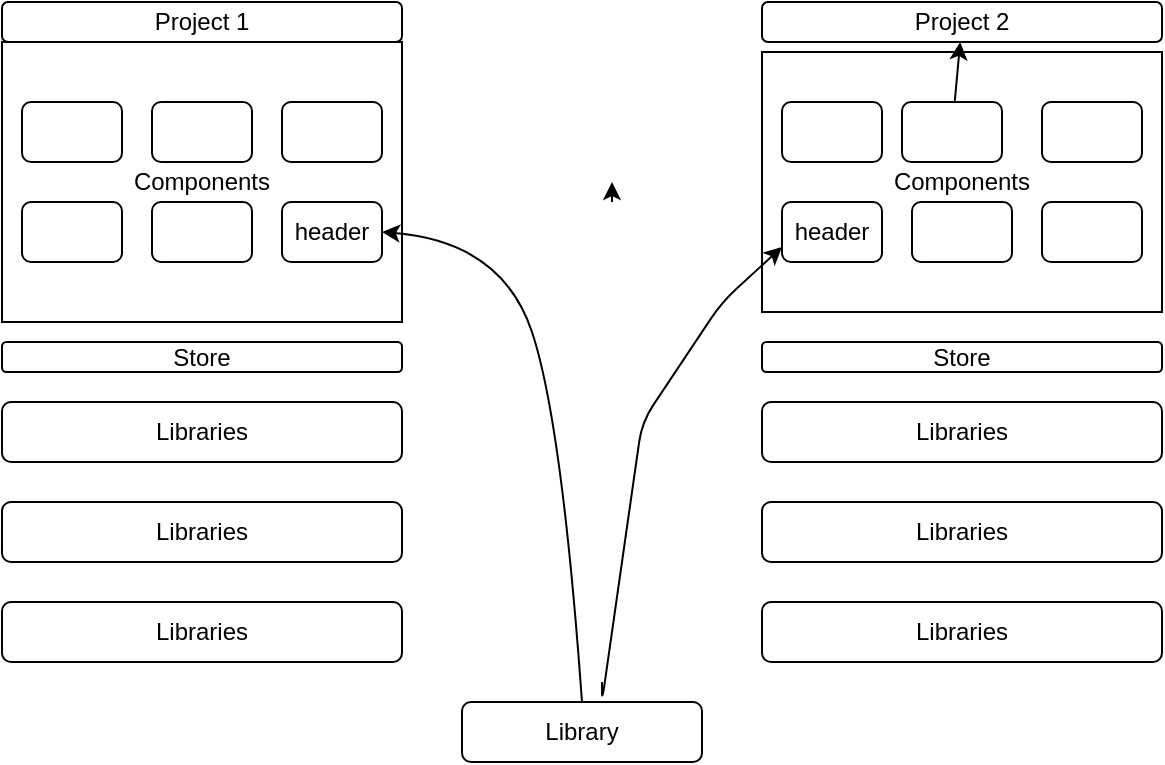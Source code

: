 <mxfile>
    <diagram id="zi-HmURzw8yN3dV_YUyJ" name="Page-1">
        <mxGraphModel dx="832" dy="467" grid="1" gridSize="10" guides="1" tooltips="1" connect="1" arrows="1" fold="1" page="1" pageScale="1" pageWidth="850" pageHeight="1100" math="0" shadow="0">
            <root>
                <mxCell id="0"/>
                <mxCell id="1" parent="0"/>
                <mxCell id="2" value="Components" style="rounded=0;whiteSpace=wrap;html=1;" parent="1" vertex="1">
                    <mxGeometry x="120" y="50" width="200" height="140" as="geometry"/>
                </mxCell>
                <mxCell id="3" value="Libraries" style="rounded=1;whiteSpace=wrap;html=1;" parent="1" vertex="1">
                    <mxGeometry x="120" y="230" width="200" height="30" as="geometry"/>
                </mxCell>
                <mxCell id="4" value="Libraries" style="rounded=1;whiteSpace=wrap;html=1;" parent="1" vertex="1">
                    <mxGeometry x="120" y="280" width="200" height="30" as="geometry"/>
                </mxCell>
                <mxCell id="5" value="Libraries" style="rounded=1;whiteSpace=wrap;html=1;" parent="1" vertex="1">
                    <mxGeometry x="120" y="330" width="200" height="30" as="geometry"/>
                </mxCell>
                <mxCell id="6" value="Components" style="rounded=0;whiteSpace=wrap;html=1;" parent="1" vertex="1">
                    <mxGeometry x="500" y="55" width="200" height="130" as="geometry"/>
                </mxCell>
                <mxCell id="10" value="Libraries" style="rounded=1;whiteSpace=wrap;html=1;" parent="1" vertex="1">
                    <mxGeometry x="500" y="230" width="200" height="30" as="geometry"/>
                </mxCell>
                <mxCell id="12" value="Libraries" style="rounded=1;whiteSpace=wrap;html=1;" parent="1" vertex="1">
                    <mxGeometry x="500" y="280" width="200" height="30" as="geometry"/>
                </mxCell>
                <mxCell id="13" value="Libraries" style="rounded=1;whiteSpace=wrap;html=1;" parent="1" vertex="1">
                    <mxGeometry x="500" y="330" width="200" height="30" as="geometry"/>
                </mxCell>
                <mxCell id="14" value="Library" style="rounded=1;whiteSpace=wrap;html=1;" parent="1" vertex="1">
                    <mxGeometry x="350" y="380" width="120" height="30" as="geometry"/>
                </mxCell>
                <mxCell id="16" value="" style="curved=1;endArrow=classic;html=1;exitX=0.5;exitY=0;exitDx=0;exitDy=0;entryX=1;entryY=0.5;entryDx=0;entryDy=0;" parent="1" source="14" target="21" edge="1">
                    <mxGeometry width="50" height="50" relative="1" as="geometry">
                        <mxPoint x="420" y="270" as="sourcePoint"/>
                        <mxPoint x="400" y="220" as="targetPoint"/>
                        <Array as="points">
                            <mxPoint x="400" y="240"/>
                            <mxPoint x="370" y="150"/>
                        </Array>
                    </mxGeometry>
                </mxCell>
                <mxCell id="20" value="" style="rounded=1;whiteSpace=wrap;html=1;" parent="1" vertex="1">
                    <mxGeometry x="130" y="80" width="50" height="30" as="geometry"/>
                </mxCell>
                <mxCell id="21" value="header" style="rounded=1;whiteSpace=wrap;html=1;" parent="1" vertex="1">
                    <mxGeometry x="260" y="130" width="50" height="30" as="geometry"/>
                </mxCell>
                <mxCell id="22" value="" style="rounded=1;whiteSpace=wrap;html=1;" parent="1" vertex="1">
                    <mxGeometry x="130" y="130" width="50" height="30" as="geometry"/>
                </mxCell>
                <mxCell id="23" value="" style="rounded=1;whiteSpace=wrap;html=1;" parent="1" vertex="1">
                    <mxGeometry x="195" y="130" width="50" height="30" as="geometry"/>
                </mxCell>
                <mxCell id="24" value="" style="rounded=1;whiteSpace=wrap;html=1;" parent="1" vertex="1">
                    <mxGeometry x="260" y="80" width="50" height="30" as="geometry"/>
                </mxCell>
                <mxCell id="25" value="" style="rounded=1;whiteSpace=wrap;html=1;" parent="1" vertex="1">
                    <mxGeometry x="195" y="80" width="50" height="30" as="geometry"/>
                </mxCell>
                <mxCell id="27" value="" style="rounded=1;whiteSpace=wrap;html=1;" parent="1" vertex="1">
                    <mxGeometry x="575" y="130" width="50" height="30" as="geometry"/>
                </mxCell>
                <mxCell id="45" value="" style="edgeStyle=none;html=1;" parent="1" source="28" target="39" edge="1">
                    <mxGeometry relative="1" as="geometry"/>
                </mxCell>
                <mxCell id="28" value="" style="rounded=1;whiteSpace=wrap;html=1;" parent="1" vertex="1">
                    <mxGeometry x="570" y="80" width="50" height="30" as="geometry"/>
                </mxCell>
                <mxCell id="29" value="" style="rounded=1;whiteSpace=wrap;html=1;" parent="1" vertex="1">
                    <mxGeometry x="640" y="130" width="50" height="30" as="geometry"/>
                </mxCell>
                <mxCell id="33" style="edgeStyle=none;html=1;entryX=0;entryY=0.75;entryDx=0;entryDy=0;" parent="1" target="30" edge="1">
                    <mxGeometry relative="1" as="geometry">
                        <mxPoint x="420" y="370" as="sourcePoint"/>
                        <Array as="points">
                            <mxPoint x="420" y="380"/>
                            <mxPoint x="440" y="240"/>
                            <mxPoint x="480" y="180"/>
                        </Array>
                    </mxGeometry>
                </mxCell>
                <mxCell id="30" value="header" style="rounded=1;whiteSpace=wrap;html=1;" parent="1" vertex="1">
                    <mxGeometry x="510" y="130" width="50" height="30" as="geometry"/>
                </mxCell>
                <mxCell id="31" value="" style="rounded=1;whiteSpace=wrap;html=1;" parent="1" vertex="1">
                    <mxGeometry x="510" y="80" width="50" height="30" as="geometry"/>
                </mxCell>
                <mxCell id="34" value="" style="rounded=1;whiteSpace=wrap;html=1;" parent="1" vertex="1">
                    <mxGeometry x="640" y="80" width="50" height="30" as="geometry"/>
                </mxCell>
                <mxCell id="38" value="Project 1" style="rounded=1;whiteSpace=wrap;html=1;" parent="1" vertex="1">
                    <mxGeometry x="120" y="30" width="200" height="20" as="geometry"/>
                </mxCell>
                <mxCell id="39" value="Project 2" style="rounded=1;whiteSpace=wrap;html=1;" parent="1" vertex="1">
                    <mxGeometry x="500" y="30" width="200" height="20" as="geometry"/>
                </mxCell>
                <mxCell id="40" value="Store" style="rounded=1;whiteSpace=wrap;html=1;" parent="1" vertex="1">
                    <mxGeometry x="120" y="200" width="200" height="15" as="geometry"/>
                </mxCell>
                <mxCell id="41" value="Store" style="rounded=1;whiteSpace=wrap;html=1;" parent="1" vertex="1">
                    <mxGeometry x="500" y="200" width="200" height="15" as="geometry"/>
                </mxCell>
                <mxCell id="43" style="edgeStyle=none;html=1;" parent="1" edge="1">
                    <mxGeometry relative="1" as="geometry">
                        <mxPoint x="425" y="130" as="sourcePoint"/>
                        <mxPoint x="425" y="120" as="targetPoint"/>
                    </mxGeometry>
                </mxCell>
            </root>
        </mxGraphModel>
    </diagram>
</mxfile>